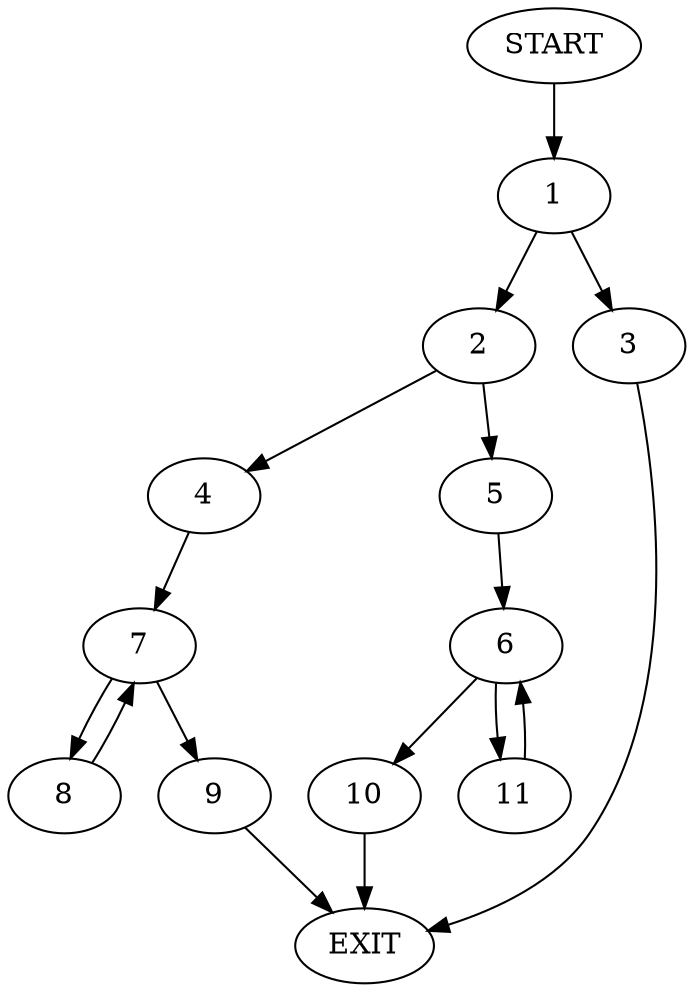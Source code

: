 digraph {
0 [label="START"]
12 [label="EXIT"]
0 -> 1
1 -> 2
1 -> 3
2 -> 4
2 -> 5
3 -> 12
5 -> 6
4 -> 7
7 -> 8
7 -> 9
8 -> 7
9 -> 12
6 -> 10
6 -> 11
11 -> 6
10 -> 12
}
